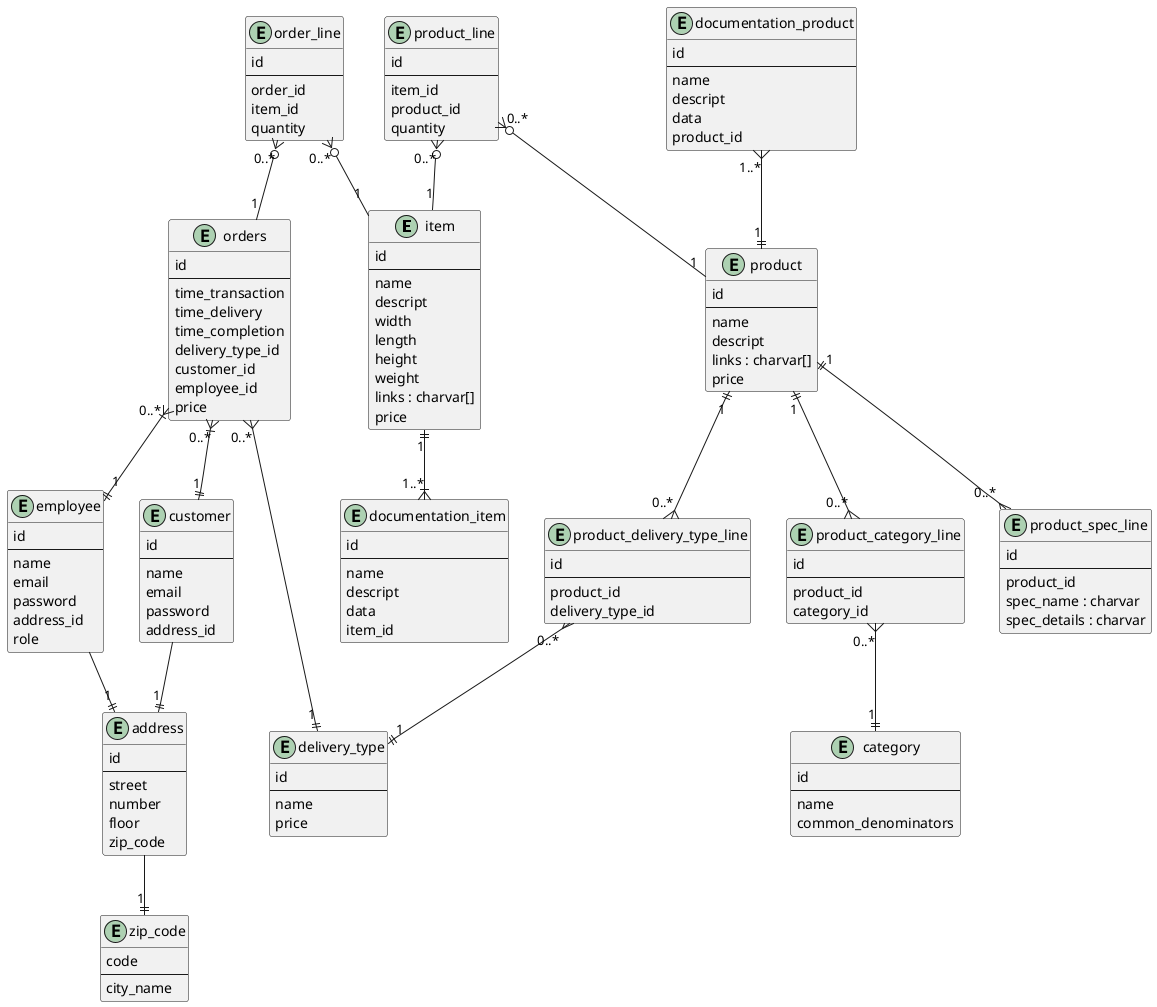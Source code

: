 @startuml

entity item {
    id
    --
    name
    descript
    width
    length
    height
    weight
    links : charvar[]
    price
}
entity product {
    id
    --
    name
    descript
    links : charvar[]
    price
}
entity product_line {
    id
    --
    item_id
    product_id
    quantity
}
entity documentation_product {
    id
    --
    name
    descript
    data
    product_id
}
entity documentation_item {
    id
    --
    name
    descript
    data
    item_id
}
entity customer {
    id
    --
    name
    email
    password
    address_id
}
entity employee {
    id
    --
    name
    email
    password
    address_id
    role
}
entity orders {
    id
    --
    time_transaction
    time_delivery
    time_completion
    delivery_type_id
    customer_id
    employee_id
    price
}
entity order_line {
    id
    --
    order_id
    item_id
    quantity
}
entity delivery_type {
    id
    --
    name
    price
}
entity category {
    id
    --
    name
    common_denominators
}
entity address {
    id
    --
    street
    number
    floor
    zip_code
}
entity zip_code {
    code
    --
    city_name
}
entity product_spec_line {
    id
    --
    product_id
    spec_name : charvar
    spec_details : charvar
}
entity product_category_line {
    id
    --
    product_id
    category_id
}
entity product_delivery_type_line {
    id
    --
    product_id
    delivery_type_id
}

product_line "0..*" }o-- "1" item
product_line "0..*" }o-- "1" product

product "1" ||--{ "0..*" product_category_line
product_category_line "0..*" }--|| "1" category

product "1" ||--{ "0..*" product_delivery_type_line
product_delivery_type_line "0..*" }--|| "1" delivery_type

product "1" ||--{ "0..*" product_spec_line

order_line "0..*" }o-- "1" orders
order_line "0..*" }o-- "1" item

documentation_product "1..*" }--|| "1" product
item "1" ||--|{ "1..*" documentation_item

orders "0..*" }|--|| "1" customer
orders "0..*" }|--|| "1" employee
orders "0..*" }--|| "1" delivery_type

customer " " --|| "1" address
employee " " --|| "1" address

address " " --|| "1" zip_code

@enduml
